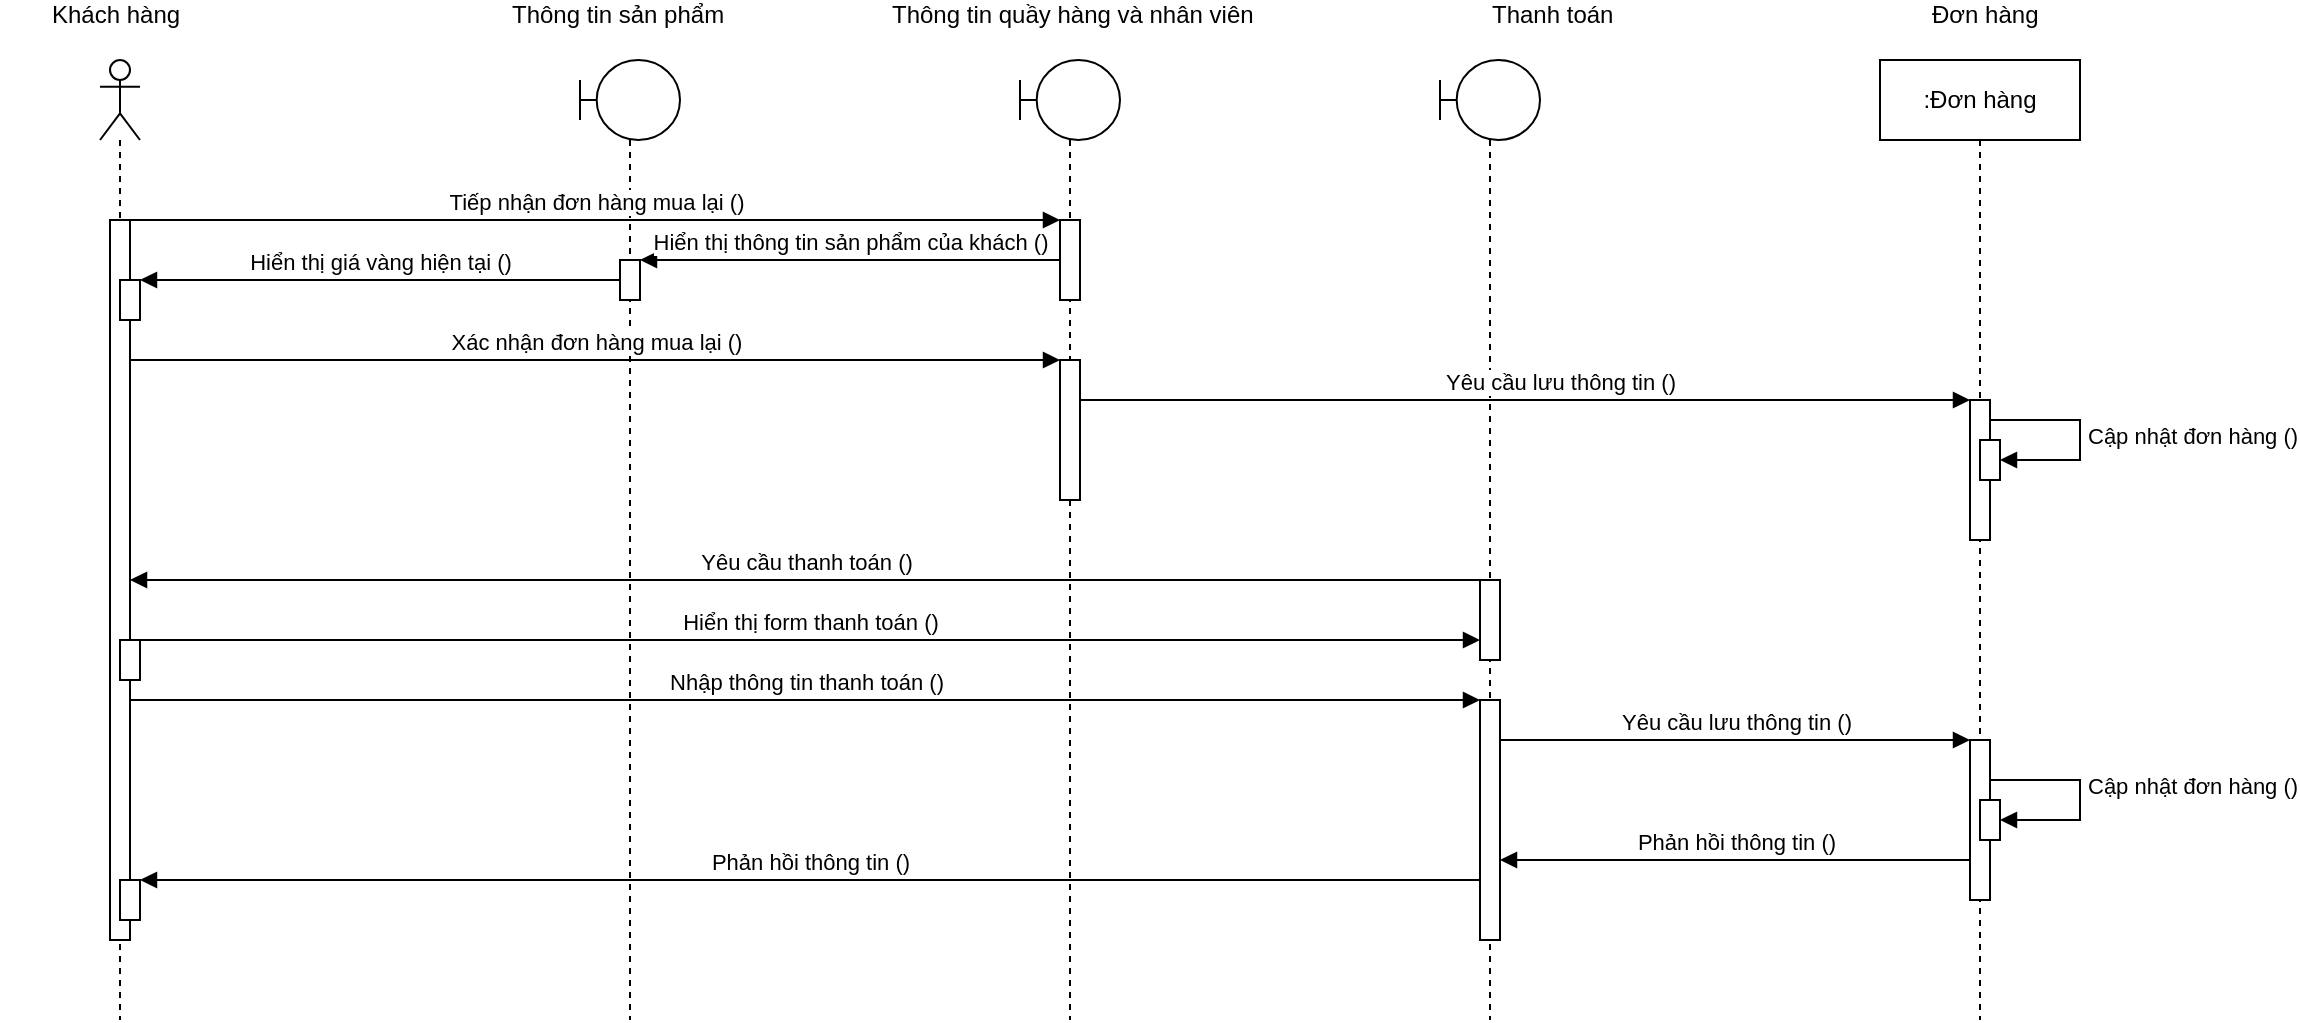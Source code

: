 <mxfile version="24.7.0" type="google">
  <diagram name="Page-1" id="2YBvvXClWsGukQMizWep">
    <mxGraphModel grid="1" page="1" gridSize="10" guides="1" tooltips="1" connect="1" arrows="1" fold="1" pageScale="1" pageWidth="850" pageHeight="1100" math="0" shadow="0">
      <root>
        <mxCell id="0" />
        <mxCell id="1" parent="0" />
        <mxCell id="mCs72nknyjzwQAGCKgCt-1" value="" style="shape=umlLifeline;perimeter=lifelinePerimeter;whiteSpace=wrap;html=1;container=1;dropTarget=0;collapsible=0;recursiveResize=0;outlineConnect=0;portConstraint=eastwest;newEdgeStyle={&quot;curved&quot;:0,&quot;rounded&quot;:0};participant=umlActor;" vertex="1" parent="1">
          <mxGeometry x="90" y="70" width="20" height="480" as="geometry" />
        </mxCell>
        <mxCell id="mCs72nknyjzwQAGCKgCt-2" value="" style="html=1;points=[[0,0,0,0,5],[0,1,0,0,-5],[1,0,0,0,5],[1,1,0,0,-5]];perimeter=orthogonalPerimeter;outlineConnect=0;targetShapes=umlLifeline;portConstraint=eastwest;newEdgeStyle={&quot;curved&quot;:0,&quot;rounded&quot;:0};" vertex="1" parent="mCs72nknyjzwQAGCKgCt-1">
          <mxGeometry x="5" y="80" width="10" height="360" as="geometry" />
        </mxCell>
        <mxCell id="mCs72nknyjzwQAGCKgCt-3" value="" style="html=1;points=[[0,0,0,0,5],[0,1,0,0,-5],[1,0,0,0,5],[1,1,0,0,-5]];perimeter=orthogonalPerimeter;outlineConnect=0;targetShapes=umlLifeline;portConstraint=eastwest;newEdgeStyle={&quot;curved&quot;:0,&quot;rounded&quot;:0};" vertex="1" parent="mCs72nknyjzwQAGCKgCt-1">
          <mxGeometry x="10" y="110" width="10" height="20" as="geometry" />
        </mxCell>
        <mxCell id="mCs72nknyjzwQAGCKgCt-4" value="" style="html=1;points=[[0,0,0,0,5],[0,1,0,0,-5],[1,0,0,0,5],[1,1,0,0,-5]];perimeter=orthogonalPerimeter;outlineConnect=0;targetShapes=umlLifeline;portConstraint=eastwest;newEdgeStyle={&quot;curved&quot;:0,&quot;rounded&quot;:0};" vertex="1" parent="mCs72nknyjzwQAGCKgCt-1">
          <mxGeometry x="10" y="290" width="10" height="20" as="geometry" />
        </mxCell>
        <mxCell id="mCs72nknyjzwQAGCKgCt-5" value="" style="html=1;points=[[0,0,0,0,5],[0,1,0,0,-5],[1,0,0,0,5],[1,1,0,0,-5]];perimeter=orthogonalPerimeter;outlineConnect=0;targetShapes=umlLifeline;portConstraint=eastwest;newEdgeStyle={&quot;curved&quot;:0,&quot;rounded&quot;:0};" vertex="1" parent="mCs72nknyjzwQAGCKgCt-1">
          <mxGeometry x="10" y="410" width="10" height="20" as="geometry" />
        </mxCell>
        <object label="" id="mCs72nknyjzwQAGCKgCt-6">
          <mxCell style="shape=umlLifeline;perimeter=lifelinePerimeter;whiteSpace=wrap;html=1;container=1;dropTarget=0;collapsible=0;recursiveResize=0;outlineConnect=0;portConstraint=eastwest;newEdgeStyle={&quot;curved&quot;:0,&quot;rounded&quot;:0};participant=umlBoundary;" vertex="1" parent="1">
            <mxGeometry x="330" y="70" width="50" height="480" as="geometry" />
          </mxCell>
        </object>
        <mxCell id="mCs72nknyjzwQAGCKgCt-7" value="" style="html=1;points=[[0,0,0,0,5],[0,1,0,0,-5],[1,0,0,0,5],[1,1,0,0,-5]];perimeter=orthogonalPerimeter;outlineConnect=0;targetShapes=umlLifeline;portConstraint=eastwest;newEdgeStyle={&quot;curved&quot;:0,&quot;rounded&quot;:0};" vertex="1" parent="mCs72nknyjzwQAGCKgCt-6">
          <mxGeometry x="20" y="100" width="10" height="20" as="geometry" />
        </mxCell>
        <mxCell id="mCs72nknyjzwQAGCKgCt-8" value="" style="shape=umlLifeline;perimeter=lifelinePerimeter;whiteSpace=wrap;html=1;container=1;dropTarget=0;collapsible=0;recursiveResize=0;outlineConnect=0;portConstraint=eastwest;newEdgeStyle={&quot;curved&quot;:0,&quot;rounded&quot;:0};participant=umlBoundary;" vertex="1" parent="1">
          <mxGeometry x="550" y="70" width="50" height="480" as="geometry" />
        </mxCell>
        <mxCell id="mCs72nknyjzwQAGCKgCt-9" value="" style="html=1;points=[[0,0,0,0,5],[0,1,0,0,-5],[1,0,0,0,5],[1,1,0,0,-5]];perimeter=orthogonalPerimeter;outlineConnect=0;targetShapes=umlLifeline;portConstraint=eastwest;newEdgeStyle={&quot;curved&quot;:0,&quot;rounded&quot;:0};" vertex="1" parent="mCs72nknyjzwQAGCKgCt-8">
          <mxGeometry x="20" y="150" width="10" height="70" as="geometry" />
        </mxCell>
        <mxCell id="mCs72nknyjzwQAGCKgCt-10" value="" style="html=1;points=[[0,0,0,0,5],[0,1,0,0,-5],[1,0,0,0,5],[1,1,0,0,-5]];perimeter=orthogonalPerimeter;outlineConnect=0;targetShapes=umlLifeline;portConstraint=eastwest;newEdgeStyle={&quot;curved&quot;:0,&quot;rounded&quot;:0};" vertex="1" parent="mCs72nknyjzwQAGCKgCt-8">
          <mxGeometry x="20" y="80" width="10" height="40" as="geometry" />
        </mxCell>
        <mxCell id="mCs72nknyjzwQAGCKgCt-11" value="" style="shape=umlLifeline;perimeter=lifelinePerimeter;whiteSpace=wrap;html=1;container=1;dropTarget=0;collapsible=0;recursiveResize=0;outlineConnect=0;portConstraint=eastwest;newEdgeStyle={&quot;curved&quot;:0,&quot;rounded&quot;:0};participant=umlBoundary;" vertex="1" parent="1">
          <mxGeometry x="760" y="70" width="50" height="480" as="geometry" />
        </mxCell>
        <mxCell id="mCs72nknyjzwQAGCKgCt-12" value="" style="html=1;points=[[0,0,0,0,5],[0,1,0,0,-5],[1,0,0,0,5],[1,1,0,0,-5]];perimeter=orthogonalPerimeter;outlineConnect=0;targetShapes=umlLifeline;portConstraint=eastwest;newEdgeStyle={&quot;curved&quot;:0,&quot;rounded&quot;:0};" vertex="1" parent="mCs72nknyjzwQAGCKgCt-11">
          <mxGeometry x="20" y="260" width="10" height="40" as="geometry" />
        </mxCell>
        <mxCell id="mCs72nknyjzwQAGCKgCt-13" value="" style="html=1;points=[[0,0,0,0,5],[0,1,0,0,-5],[1,0,0,0,5],[1,1,0,0,-5]];perimeter=orthogonalPerimeter;outlineConnect=0;targetShapes=umlLifeline;portConstraint=eastwest;newEdgeStyle={&quot;curved&quot;:0,&quot;rounded&quot;:0};" vertex="1" parent="mCs72nknyjzwQAGCKgCt-11">
          <mxGeometry x="20" y="320" width="10" height="120" as="geometry" />
        </mxCell>
        <mxCell id="mCs72nknyjzwQAGCKgCt-14" value="Phản hồi thông tin ()" style="html=1;verticalAlign=bottom;endArrow=block;curved=0;rounded=0;" edge="1" parent="mCs72nknyjzwQAGCKgCt-11" source="mCs72nknyjzwQAGCKgCt-13">
          <mxGeometry width="80" relative="1" as="geometry">
            <mxPoint x="-570" y="410" as="sourcePoint" />
            <mxPoint x="-650" y="410" as="targetPoint" />
          </mxGeometry>
        </mxCell>
        <mxCell id="mCs72nknyjzwQAGCKgCt-15" value=":Đơn hàng" style="shape=umlLifeline;perimeter=lifelinePerimeter;whiteSpace=wrap;html=1;container=1;dropTarget=0;collapsible=0;recursiveResize=0;outlineConnect=0;portConstraint=eastwest;newEdgeStyle={&quot;curved&quot;:0,&quot;rounded&quot;:0};" vertex="1" parent="1">
          <mxGeometry x="980" y="70" width="100" height="480" as="geometry" />
        </mxCell>
        <mxCell id="mCs72nknyjzwQAGCKgCt-16" value="" style="html=1;points=[[0,0,0,0,5],[0,1,0,0,-5],[1,0,0,0,5],[1,1,0,0,-5]];perimeter=orthogonalPerimeter;outlineConnect=0;targetShapes=umlLifeline;portConstraint=eastwest;newEdgeStyle={&quot;curved&quot;:0,&quot;rounded&quot;:0};" vertex="1" parent="mCs72nknyjzwQAGCKgCt-15">
          <mxGeometry x="45" y="170" width="10" height="70" as="geometry" />
        </mxCell>
        <mxCell id="mCs72nknyjzwQAGCKgCt-17" value="" style="html=1;points=[[0,0,0,0,5],[0,1,0,0,-5],[1,0,0,0,5],[1,1,0,0,-5]];perimeter=orthogonalPerimeter;outlineConnect=0;targetShapes=umlLifeline;portConstraint=eastwest;newEdgeStyle={&quot;curved&quot;:0,&quot;rounded&quot;:0};" vertex="1" parent="mCs72nknyjzwQAGCKgCt-15">
          <mxGeometry x="50" y="190" width="10" height="20" as="geometry" />
        </mxCell>
        <mxCell id="mCs72nknyjzwQAGCKgCt-18" value="Cập nhật đơn hàng ()" style="html=1;align=left;spacingLeft=2;endArrow=block;rounded=0;edgeStyle=orthogonalEdgeStyle;curved=0;rounded=0;" edge="1" parent="mCs72nknyjzwQAGCKgCt-15">
          <mxGeometry relative="1" as="geometry">
            <mxPoint x="55" y="180" as="sourcePoint" />
            <Array as="points">
              <mxPoint x="100" y="180" />
              <mxPoint x="100" y="200" />
            </Array>
            <mxPoint x="60" y="200" as="targetPoint" />
          </mxGeometry>
        </mxCell>
        <mxCell id="mCs72nknyjzwQAGCKgCt-19" value="" style="html=1;points=[[0,0,0,0,5],[0,1,0,0,-5],[1,0,0,0,5],[1,1,0,0,-5]];perimeter=orthogonalPerimeter;outlineConnect=0;targetShapes=umlLifeline;portConstraint=eastwest;newEdgeStyle={&quot;curved&quot;:0,&quot;rounded&quot;:0};" vertex="1" parent="mCs72nknyjzwQAGCKgCt-15">
          <mxGeometry x="45" y="340" width="10" height="80" as="geometry" />
        </mxCell>
        <mxCell id="mCs72nknyjzwQAGCKgCt-20" value="Tiếp nhận đơn hàng mua lại ()" style="html=1;verticalAlign=bottom;endArrow=block;curved=0;rounded=0;" edge="1" parent="1" source="mCs72nknyjzwQAGCKgCt-2" target="mCs72nknyjzwQAGCKgCt-10">
          <mxGeometry width="80" relative="1" as="geometry">
            <mxPoint x="260" y="150" as="sourcePoint" />
            <mxPoint x="380" y="150" as="targetPoint" />
            <Array as="points">
              <mxPoint x="220" y="150" />
            </Array>
          </mxGeometry>
        </mxCell>
        <mxCell id="mCs72nknyjzwQAGCKgCt-21" value="Hiển thị thông tin sản phẩm của khách ()" style="html=1;verticalAlign=bottom;endArrow=block;curved=0;rounded=0;" edge="1" parent="1" source="mCs72nknyjzwQAGCKgCt-10" target="mCs72nknyjzwQAGCKgCt-7">
          <mxGeometry width="80" relative="1" as="geometry">
            <mxPoint x="350" y="180" as="sourcePoint" />
            <mxPoint x="380" y="170" as="targetPoint" />
          </mxGeometry>
        </mxCell>
        <mxCell id="mCs72nknyjzwQAGCKgCt-22" value="Xác nhận đơn hàng mua lại ()" style="html=1;verticalAlign=bottom;endArrow=block;curved=0;rounded=0;" edge="1" parent="1">
          <mxGeometry width="80" relative="1" as="geometry">
            <mxPoint x="105" y="220" as="sourcePoint" />
            <mxPoint x="570" y="220" as="targetPoint" />
            <Array as="points" />
          </mxGeometry>
        </mxCell>
        <mxCell id="mCs72nknyjzwQAGCKgCt-23" value="Thông tin sản phẩm" style="text;strokeColor=none;fillColor=none;align=left;verticalAlign=middle;spacingTop=-1;spacingLeft=4;spacingRight=4;rotatable=0;labelPosition=right;points=[];portConstraint=eastwest;" vertex="1" parent="1">
          <mxGeometry x="270" y="40" width="20" height="14" as="geometry" />
        </mxCell>
        <mxCell id="mCs72nknyjzwQAGCKgCt-24" value="Khách hàng" style="text;strokeColor=none;fillColor=none;align=left;verticalAlign=middle;spacingTop=-1;spacingLeft=4;spacingRight=4;rotatable=0;labelPosition=right;points=[];portConstraint=eastwest;" vertex="1" parent="1">
          <mxGeometry x="40" y="40" width="20" height="14" as="geometry" />
        </mxCell>
        <mxCell id="mCs72nknyjzwQAGCKgCt-25" value="Đơn hàng" style="text;strokeColor=none;fillColor=none;align=left;verticalAlign=middle;spacingTop=-1;spacingLeft=4;spacingRight=4;rotatable=0;labelPosition=right;points=[];portConstraint=eastwest;" vertex="1" parent="1">
          <mxGeometry x="980" y="40" width="20" height="14" as="geometry" />
        </mxCell>
        <mxCell id="mCs72nknyjzwQAGCKgCt-26" value="Thông tin quầy hàng và nhân viên" style="text;strokeColor=none;fillColor=none;align=left;verticalAlign=middle;spacingTop=-1;spacingLeft=4;spacingRight=4;rotatable=0;labelPosition=right;points=[];portConstraint=eastwest;" vertex="1" parent="1">
          <mxGeometry x="460" y="40" width="20" height="14" as="geometry" />
        </mxCell>
        <mxCell id="mCs72nknyjzwQAGCKgCt-27" value="Thanh toán" style="text;strokeColor=none;fillColor=none;align=left;verticalAlign=middle;spacingTop=-1;spacingLeft=4;spacingRight=4;rotatable=0;labelPosition=right;points=[];portConstraint=eastwest;" vertex="1" parent="1">
          <mxGeometry x="760" y="40" width="20" height="14" as="geometry" />
        </mxCell>
        <mxCell id="mCs72nknyjzwQAGCKgCt-28" value="Yêu cầu lưu thông tin ()" style="html=1;verticalAlign=bottom;endArrow=block;curved=0;rounded=0;" edge="1" parent="1">
          <mxGeometry x="0.079" width="80" relative="1" as="geometry">
            <mxPoint x="580" y="240" as="sourcePoint" />
            <mxPoint x="1025" y="240" as="targetPoint" />
            <mxPoint as="offset" />
          </mxGeometry>
        </mxCell>
        <mxCell id="mCs72nknyjzwQAGCKgCt-31" value="Nhập thông tin thanh toán ()" style="html=1;verticalAlign=bottom;endArrow=block;curved=0;rounded=0;" edge="1" parent="1" target="mCs72nknyjzwQAGCKgCt-13">
          <mxGeometry width="80" relative="1" as="geometry">
            <mxPoint x="105" y="390" as="sourcePoint" />
            <mxPoint x="270" y="390" as="targetPoint" />
          </mxGeometry>
        </mxCell>
        <mxCell id="mCs72nknyjzwQAGCKgCt-32" value="Yêu cầu lưu thông tin ()" style="html=1;verticalAlign=bottom;endArrow=block;curved=0;rounded=0;" edge="1" parent="1" source="mCs72nknyjzwQAGCKgCt-13">
          <mxGeometry width="80" relative="1" as="geometry">
            <mxPoint x="820" y="410" as="sourcePoint" />
            <mxPoint x="1025" y="410" as="targetPoint" />
          </mxGeometry>
        </mxCell>
        <mxCell id="mCs72nknyjzwQAGCKgCt-33" value="Cập nhật đơn hàng ()" style="html=1;align=left;spacingLeft=2;endArrow=block;rounded=0;edgeStyle=orthogonalEdgeStyle;curved=0;rounded=0;" edge="1" parent="1" source="mCs72nknyjzwQAGCKgCt-34">
          <mxGeometry relative="1" as="geometry">
            <mxPoint x="1035" y="430" as="sourcePoint" />
            <Array as="points">
              <mxPoint x="1080" y="430" />
              <mxPoint x="1080" y="450" />
            </Array>
            <mxPoint x="1040" y="450" as="targetPoint" />
          </mxGeometry>
        </mxCell>
        <mxCell id="mCs72nknyjzwQAGCKgCt-34" value="" style="html=1;points=[[0,0,0,0,5],[0,1,0,0,-5],[1,0,0,0,5],[1,1,0,0,-5]];perimeter=orthogonalPerimeter;outlineConnect=0;targetShapes=umlLifeline;portConstraint=eastwest;newEdgeStyle={&quot;curved&quot;:0,&quot;rounded&quot;:0};" vertex="1" parent="1">
          <mxGeometry x="1030" y="440" width="10" height="20" as="geometry" />
        </mxCell>
        <mxCell id="mCs72nknyjzwQAGCKgCt-35" value="Phản hồi thông tin ()" style="html=1;verticalAlign=bottom;endArrow=block;curved=0;rounded=0;" edge="1" parent="1" target="mCs72nknyjzwQAGCKgCt-13">
          <mxGeometry width="80" relative="1" as="geometry">
            <mxPoint x="1025" y="470" as="sourcePoint" />
            <mxPoint x="796" y="470" as="targetPoint" />
          </mxGeometry>
        </mxCell>
        <mxCell id="mCs72nknyjzwQAGCKgCt-36" value="Hiển thị giá vàng hiện tại ()" style="html=1;verticalAlign=bottom;endArrow=block;curved=0;rounded=0;" edge="1" parent="1" target="mCs72nknyjzwQAGCKgCt-3">
          <mxGeometry width="80" relative="1" as="geometry">
            <mxPoint x="350" y="180" as="sourcePoint" />
            <mxPoint x="270" y="180" as="targetPoint" />
            <mxPoint as="offset" />
          </mxGeometry>
        </mxCell>
        <mxCell id="mCs72nknyjzwQAGCKgCt-29" value="Yêu cầu thanh toán ()" style="html=1;verticalAlign=bottom;endArrow=block;curved=0;rounded=0;" edge="1" parent="1">
          <mxGeometry width="80" relative="1" as="geometry">
            <mxPoint x="780" y="330" as="sourcePoint" />
            <mxPoint x="105" y="330" as="targetPoint" />
          </mxGeometry>
        </mxCell>
        <mxCell id="mCs72nknyjzwQAGCKgCt-30" value="Hiển thị form thanh toán ()" style="html=1;verticalAlign=bottom;endArrow=block;curved=0;rounded=0;" edge="1" parent="1">
          <mxGeometry width="80" relative="1" as="geometry">
            <mxPoint x="110" y="360" as="sourcePoint" />
            <mxPoint x="780" y="360" as="targetPoint" />
          </mxGeometry>
        </mxCell>
      </root>
    </mxGraphModel>
  </diagram>
</mxfile>
